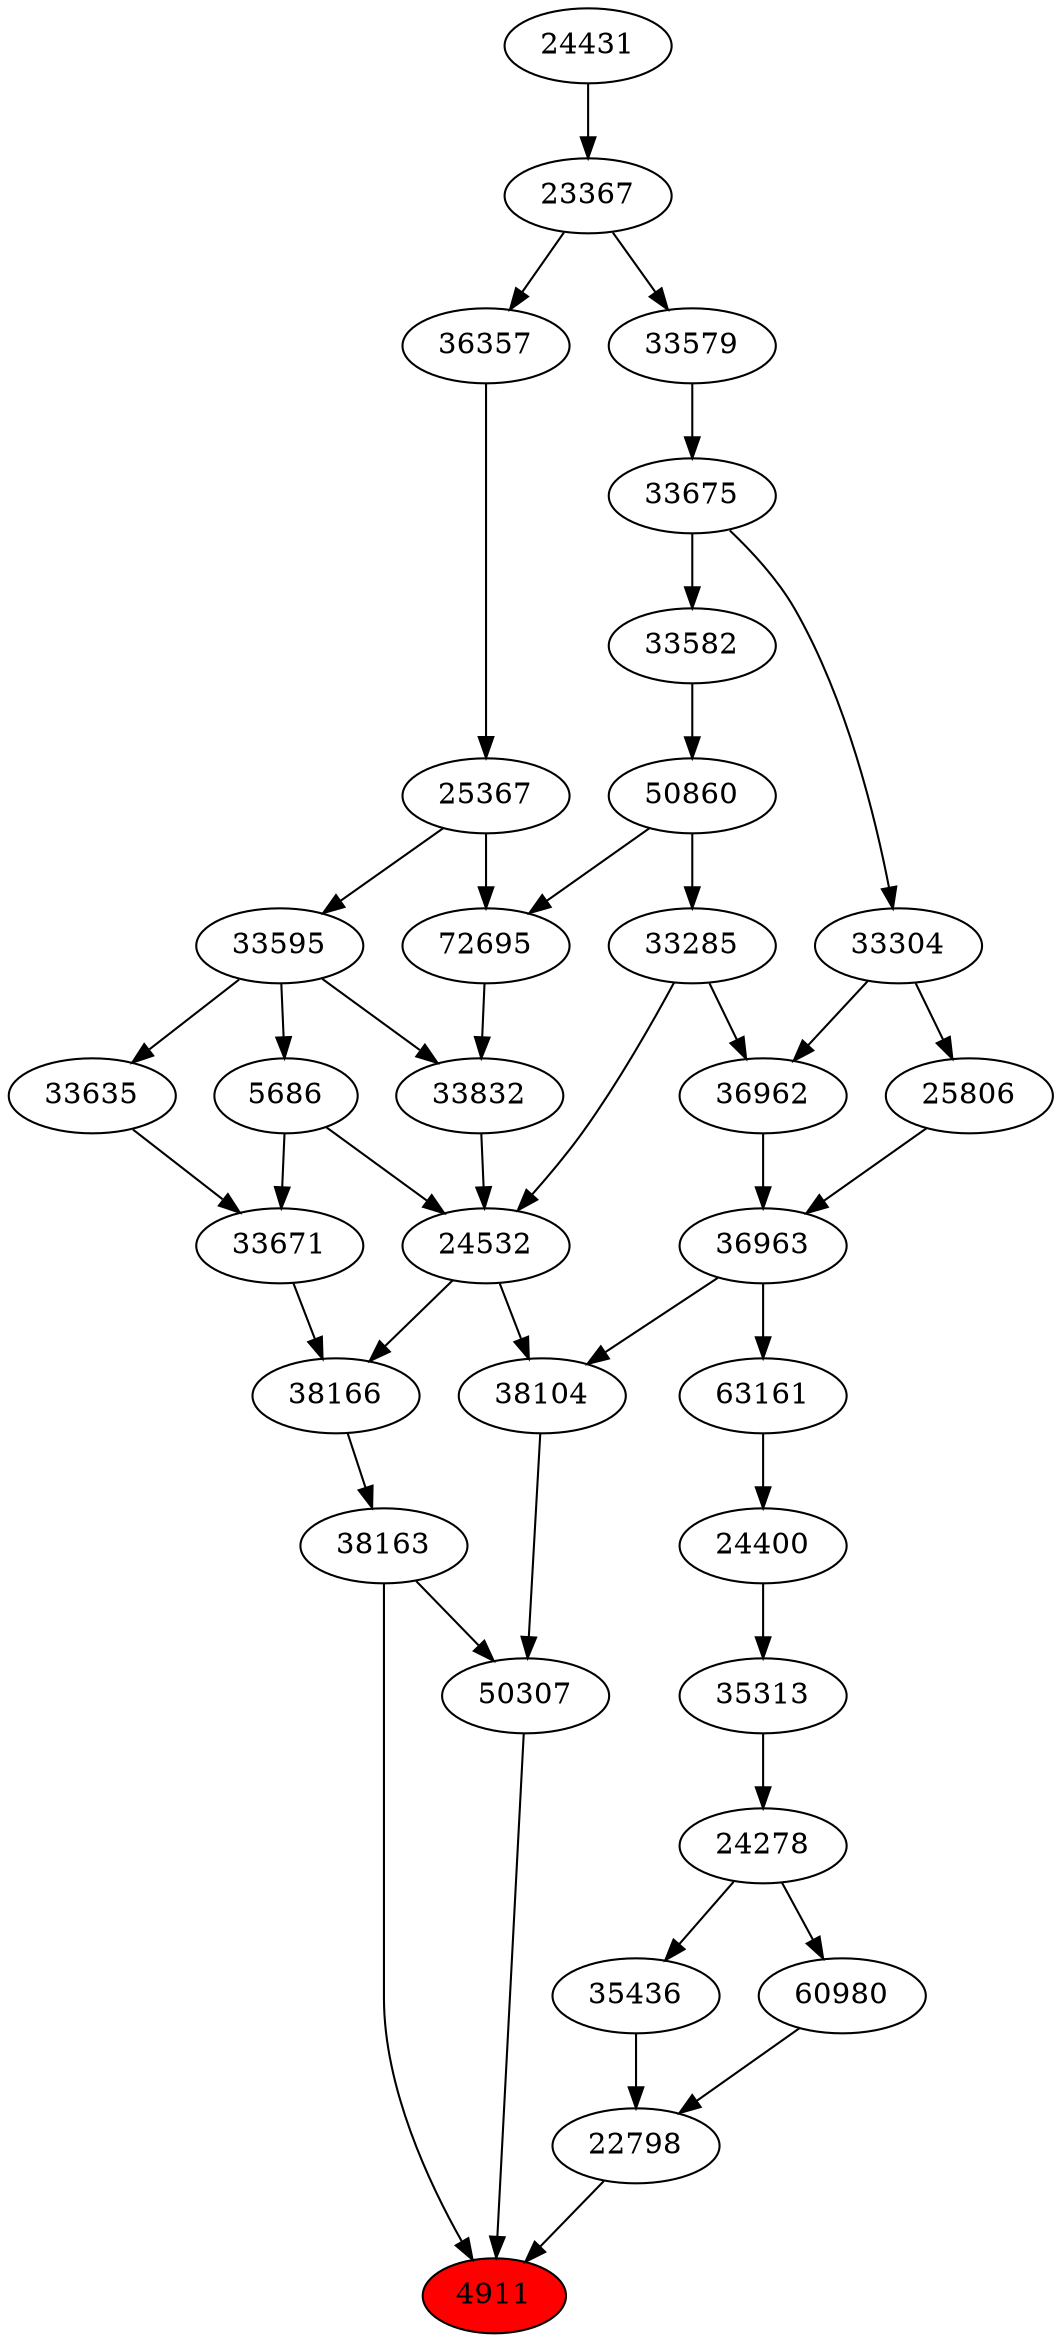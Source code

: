 strict digraph{ 
4911 [label="4911" fillcolor=red style=filled]
22798 -> 4911
50307 -> 4911
38163 -> 4911
22798 [label="22798"]
35436 -> 22798
60980 -> 22798
50307 [label="50307"]
38104 -> 50307
38163 -> 50307
38163 [label="38163"]
38166 -> 38163
35436 [label="35436"]
24278 -> 35436
60980 [label="60980"]
24278 -> 60980
38104 [label="38104"]
24532 -> 38104
36963 -> 38104
38166 [label="38166"]
24532 -> 38166
33671 -> 38166
24278 [label="24278"]
35313 -> 24278
24532 [label="24532"]
33285 -> 24532
5686 -> 24532
33832 -> 24532
36963 [label="36963"]
36962 -> 36963
25806 -> 36963
33671 [label="33671"]
5686 -> 33671
33635 -> 33671
35313 [label="35313"]
24400 -> 35313
33285 [label="33285"]
50860 -> 33285
5686 [label="5686"]
33595 -> 5686
33832 [label="33832"]
72695 -> 33832
33595 -> 33832
36962 [label="36962"]
33285 -> 36962
33304 -> 36962
25806 [label="25806"]
33304 -> 25806
33635 [label="33635"]
33595 -> 33635
24400 [label="24400"]
63161 -> 24400
50860 [label="50860"]
33582 -> 50860
33595 [label="33595"]
25367 -> 33595
72695 [label="72695"]
50860 -> 72695
25367 -> 72695
33304 [label="33304"]
33675 -> 33304
63161 [label="63161"]
36963 -> 63161
33582 [label="33582"]
33675 -> 33582
25367 [label="25367"]
36357 -> 25367
33675 [label="33675"]
33579 -> 33675
36357 [label="36357"]
23367 -> 36357
33579 [label="33579"]
23367 -> 33579
23367 [label="23367"]
24431 -> 23367
24431 [label="24431"]
}